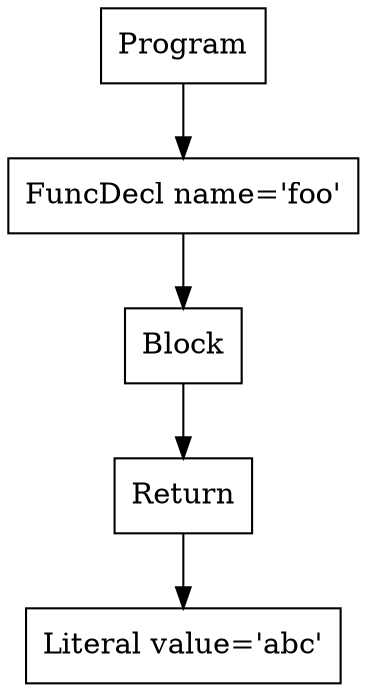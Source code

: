 digraph AST {
4 [shape=box, label="Literal value='abc'"];
3 [shape=box, label="Return"];
3 -> 4;
2 [shape=box, label="Block"];
2 -> 3;
1 [shape=box, label="FuncDecl name='foo'"];
1 -> 2;
0 [shape=box, label="Program"];
0 -> 1;
}
